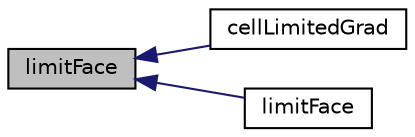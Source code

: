 digraph "limitFace"
{
  bgcolor="transparent";
  edge [fontname="Helvetica",fontsize="10",labelfontname="Helvetica",labelfontsize="10"];
  node [fontname="Helvetica",fontsize="10",shape=record];
  rankdir="LR";
  Node323 [label="limitFace",height=0.2,width=0.4,color="black", fillcolor="grey75", style="filled", fontcolor="black"];
  Node323 -> Node324 [dir="back",color="midnightblue",fontsize="10",style="solid",fontname="Helvetica"];
  Node324 [label="cellLimitedGrad",height=0.2,width=0.4,color="black",URL="$a23381.html#abfef60cfd8d9851068ecc0523108c0e5",tooltip="Construct from mesh and schemeData. "];
  Node323 -> Node325 [dir="back",color="midnightblue",fontsize="10",style="solid",fontname="Helvetica"];
  Node325 [label="limitFace",height=0.2,width=0.4,color="black",URL="$a23381.html#a34917108f3d2ec9fefb133b053111473"];
}
